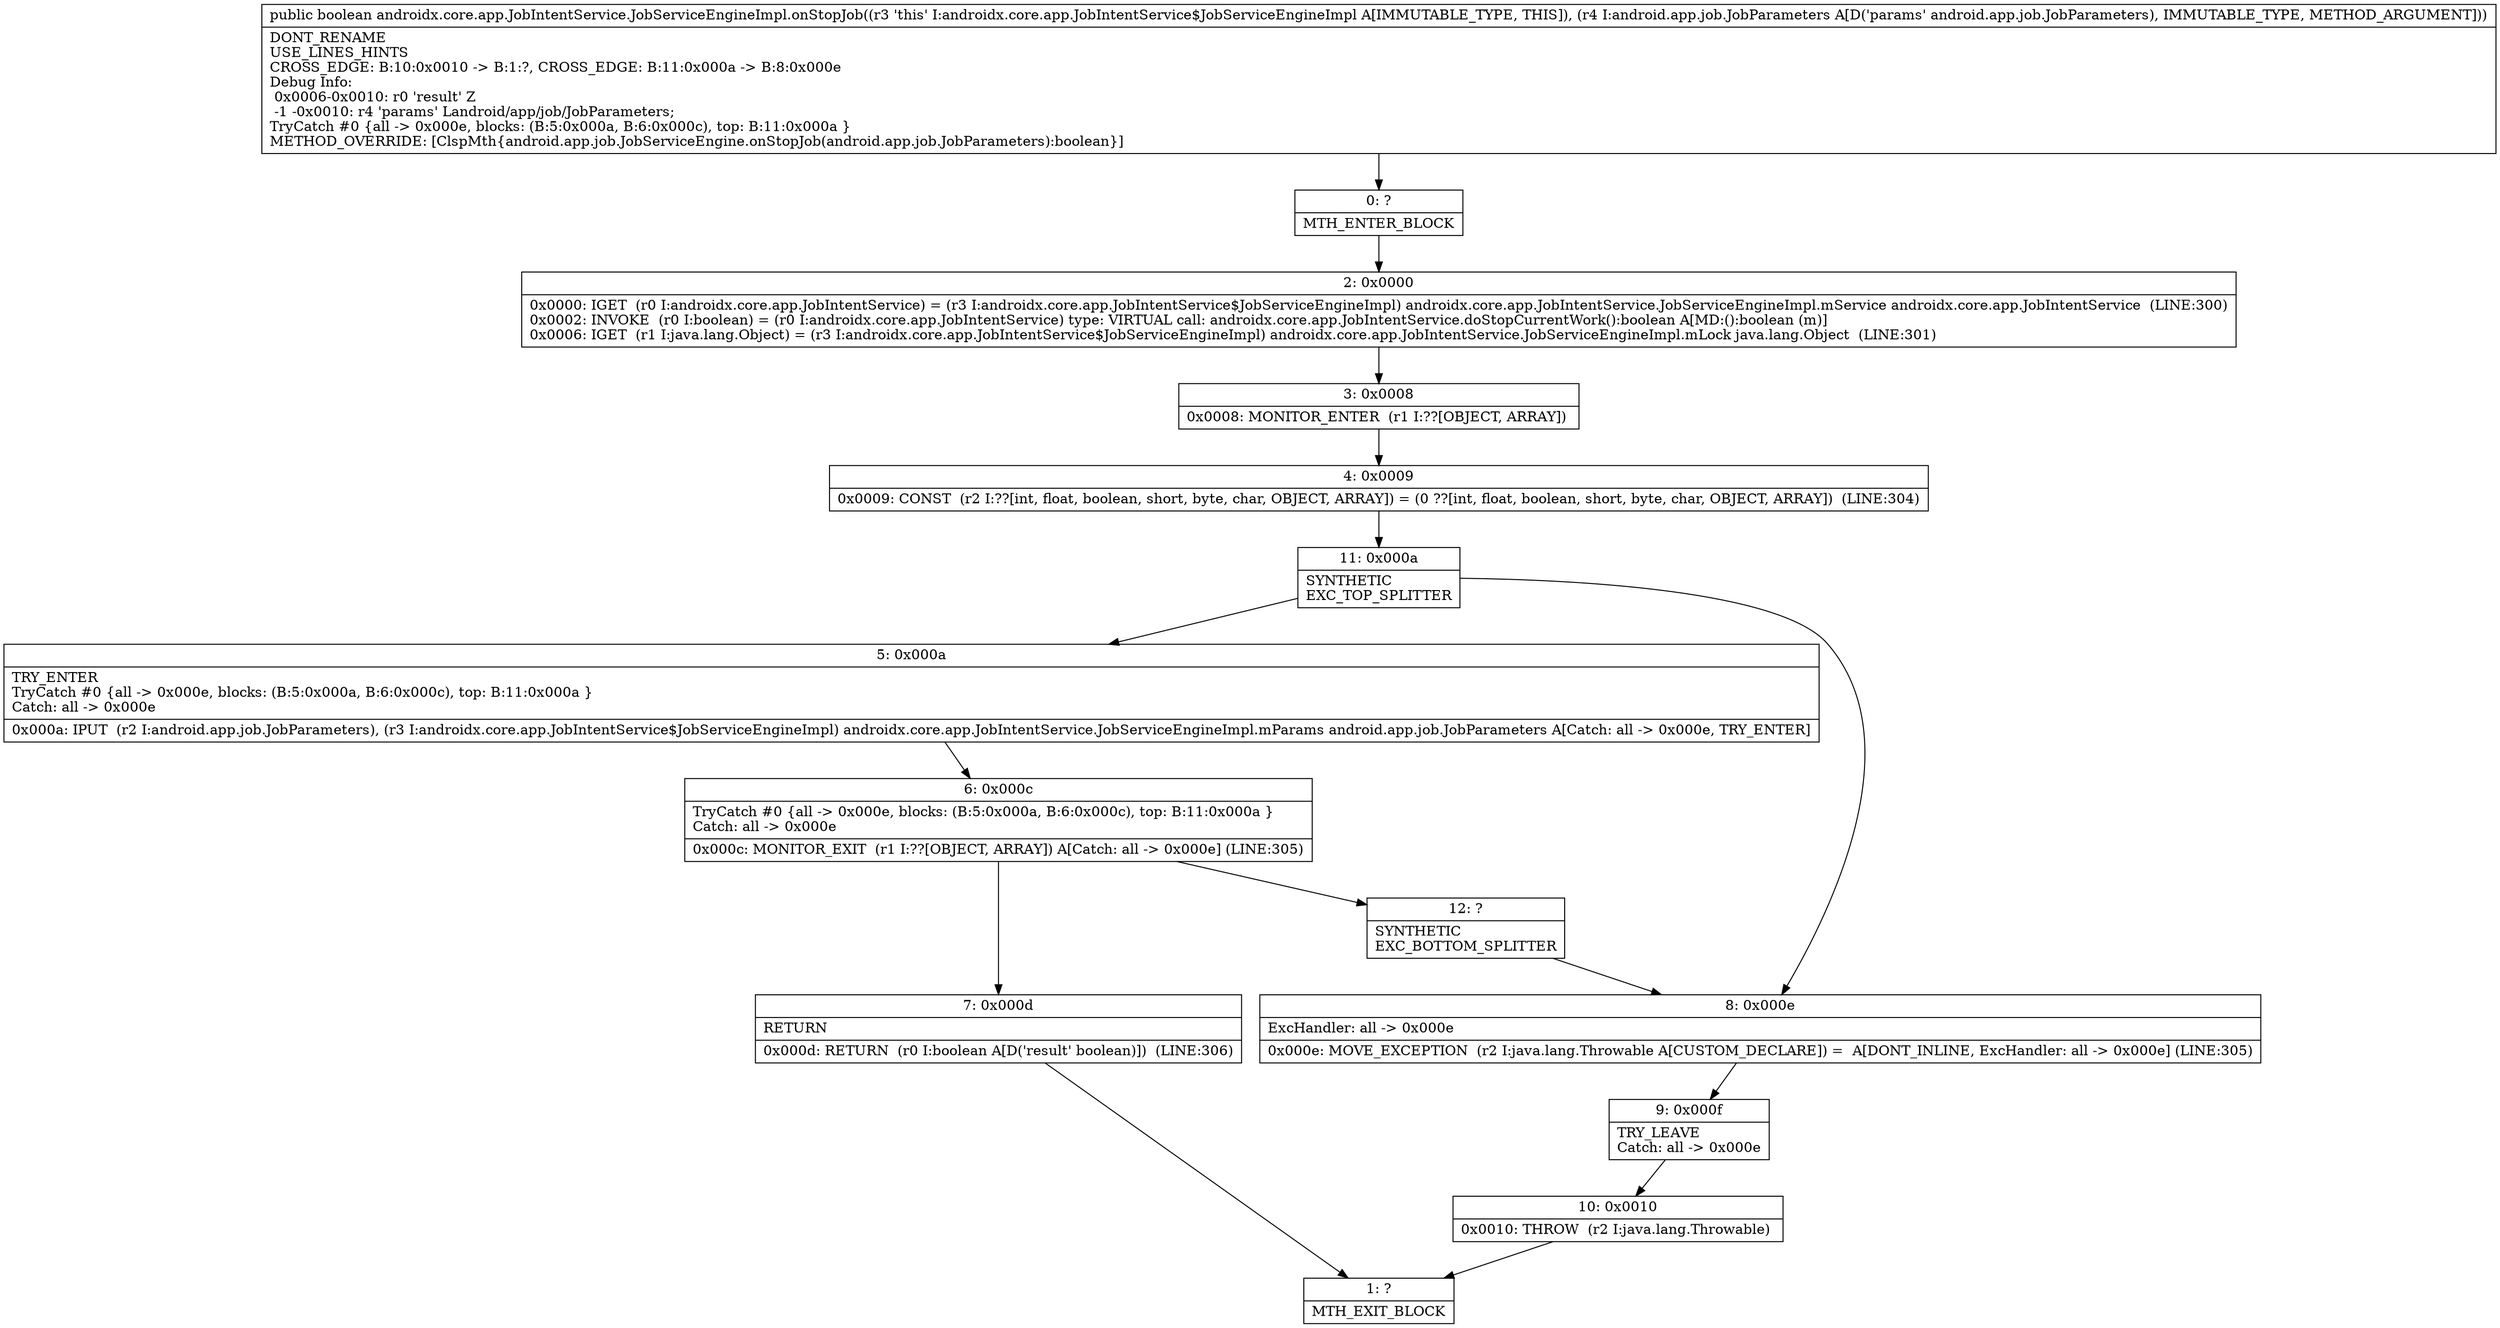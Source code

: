 digraph "CFG forandroidx.core.app.JobIntentService.JobServiceEngineImpl.onStopJob(Landroid\/app\/job\/JobParameters;)Z" {
Node_0 [shape=record,label="{0\:\ ?|MTH_ENTER_BLOCK\l}"];
Node_2 [shape=record,label="{2\:\ 0x0000|0x0000: IGET  (r0 I:androidx.core.app.JobIntentService) = (r3 I:androidx.core.app.JobIntentService$JobServiceEngineImpl) androidx.core.app.JobIntentService.JobServiceEngineImpl.mService androidx.core.app.JobIntentService  (LINE:300)\l0x0002: INVOKE  (r0 I:boolean) = (r0 I:androidx.core.app.JobIntentService) type: VIRTUAL call: androidx.core.app.JobIntentService.doStopCurrentWork():boolean A[MD:():boolean (m)]\l0x0006: IGET  (r1 I:java.lang.Object) = (r3 I:androidx.core.app.JobIntentService$JobServiceEngineImpl) androidx.core.app.JobIntentService.JobServiceEngineImpl.mLock java.lang.Object  (LINE:301)\l}"];
Node_3 [shape=record,label="{3\:\ 0x0008|0x0008: MONITOR_ENTER  (r1 I:??[OBJECT, ARRAY]) \l}"];
Node_4 [shape=record,label="{4\:\ 0x0009|0x0009: CONST  (r2 I:??[int, float, boolean, short, byte, char, OBJECT, ARRAY]) = (0 ??[int, float, boolean, short, byte, char, OBJECT, ARRAY])  (LINE:304)\l}"];
Node_11 [shape=record,label="{11\:\ 0x000a|SYNTHETIC\lEXC_TOP_SPLITTER\l}"];
Node_5 [shape=record,label="{5\:\ 0x000a|TRY_ENTER\lTryCatch #0 \{all \-\> 0x000e, blocks: (B:5:0x000a, B:6:0x000c), top: B:11:0x000a \}\lCatch: all \-\> 0x000e\l|0x000a: IPUT  (r2 I:android.app.job.JobParameters), (r3 I:androidx.core.app.JobIntentService$JobServiceEngineImpl) androidx.core.app.JobIntentService.JobServiceEngineImpl.mParams android.app.job.JobParameters A[Catch: all \-\> 0x000e, TRY_ENTER]\l}"];
Node_6 [shape=record,label="{6\:\ 0x000c|TryCatch #0 \{all \-\> 0x000e, blocks: (B:5:0x000a, B:6:0x000c), top: B:11:0x000a \}\lCatch: all \-\> 0x000e\l|0x000c: MONITOR_EXIT  (r1 I:??[OBJECT, ARRAY]) A[Catch: all \-\> 0x000e] (LINE:305)\l}"];
Node_7 [shape=record,label="{7\:\ 0x000d|RETURN\l|0x000d: RETURN  (r0 I:boolean A[D('result' boolean)])  (LINE:306)\l}"];
Node_1 [shape=record,label="{1\:\ ?|MTH_EXIT_BLOCK\l}"];
Node_12 [shape=record,label="{12\:\ ?|SYNTHETIC\lEXC_BOTTOM_SPLITTER\l}"];
Node_8 [shape=record,label="{8\:\ 0x000e|ExcHandler: all \-\> 0x000e\l|0x000e: MOVE_EXCEPTION  (r2 I:java.lang.Throwable A[CUSTOM_DECLARE]) =  A[DONT_INLINE, ExcHandler: all \-\> 0x000e] (LINE:305)\l}"];
Node_9 [shape=record,label="{9\:\ 0x000f|TRY_LEAVE\lCatch: all \-\> 0x000e\l}"];
Node_10 [shape=record,label="{10\:\ 0x0010|0x0010: THROW  (r2 I:java.lang.Throwable) \l}"];
MethodNode[shape=record,label="{public boolean androidx.core.app.JobIntentService.JobServiceEngineImpl.onStopJob((r3 'this' I:androidx.core.app.JobIntentService$JobServiceEngineImpl A[IMMUTABLE_TYPE, THIS]), (r4 I:android.app.job.JobParameters A[D('params' android.app.job.JobParameters), IMMUTABLE_TYPE, METHOD_ARGUMENT]))  | DONT_RENAME\lUSE_LINES_HINTS\lCROSS_EDGE: B:10:0x0010 \-\> B:1:?, CROSS_EDGE: B:11:0x000a \-\> B:8:0x000e\lDebug Info:\l  0x0006\-0x0010: r0 'result' Z\l  \-1 \-0x0010: r4 'params' Landroid\/app\/job\/JobParameters;\lTryCatch #0 \{all \-\> 0x000e, blocks: (B:5:0x000a, B:6:0x000c), top: B:11:0x000a \}\lMETHOD_OVERRIDE: [ClspMth\{android.app.job.JobServiceEngine.onStopJob(android.app.job.JobParameters):boolean\}]\l}"];
MethodNode -> Node_0;Node_0 -> Node_2;
Node_2 -> Node_3;
Node_3 -> Node_4;
Node_4 -> Node_11;
Node_11 -> Node_5;
Node_11 -> Node_8;
Node_5 -> Node_6;
Node_6 -> Node_7;
Node_6 -> Node_12;
Node_7 -> Node_1;
Node_12 -> Node_8;
Node_8 -> Node_9;
Node_9 -> Node_10;
Node_10 -> Node_1;
}

